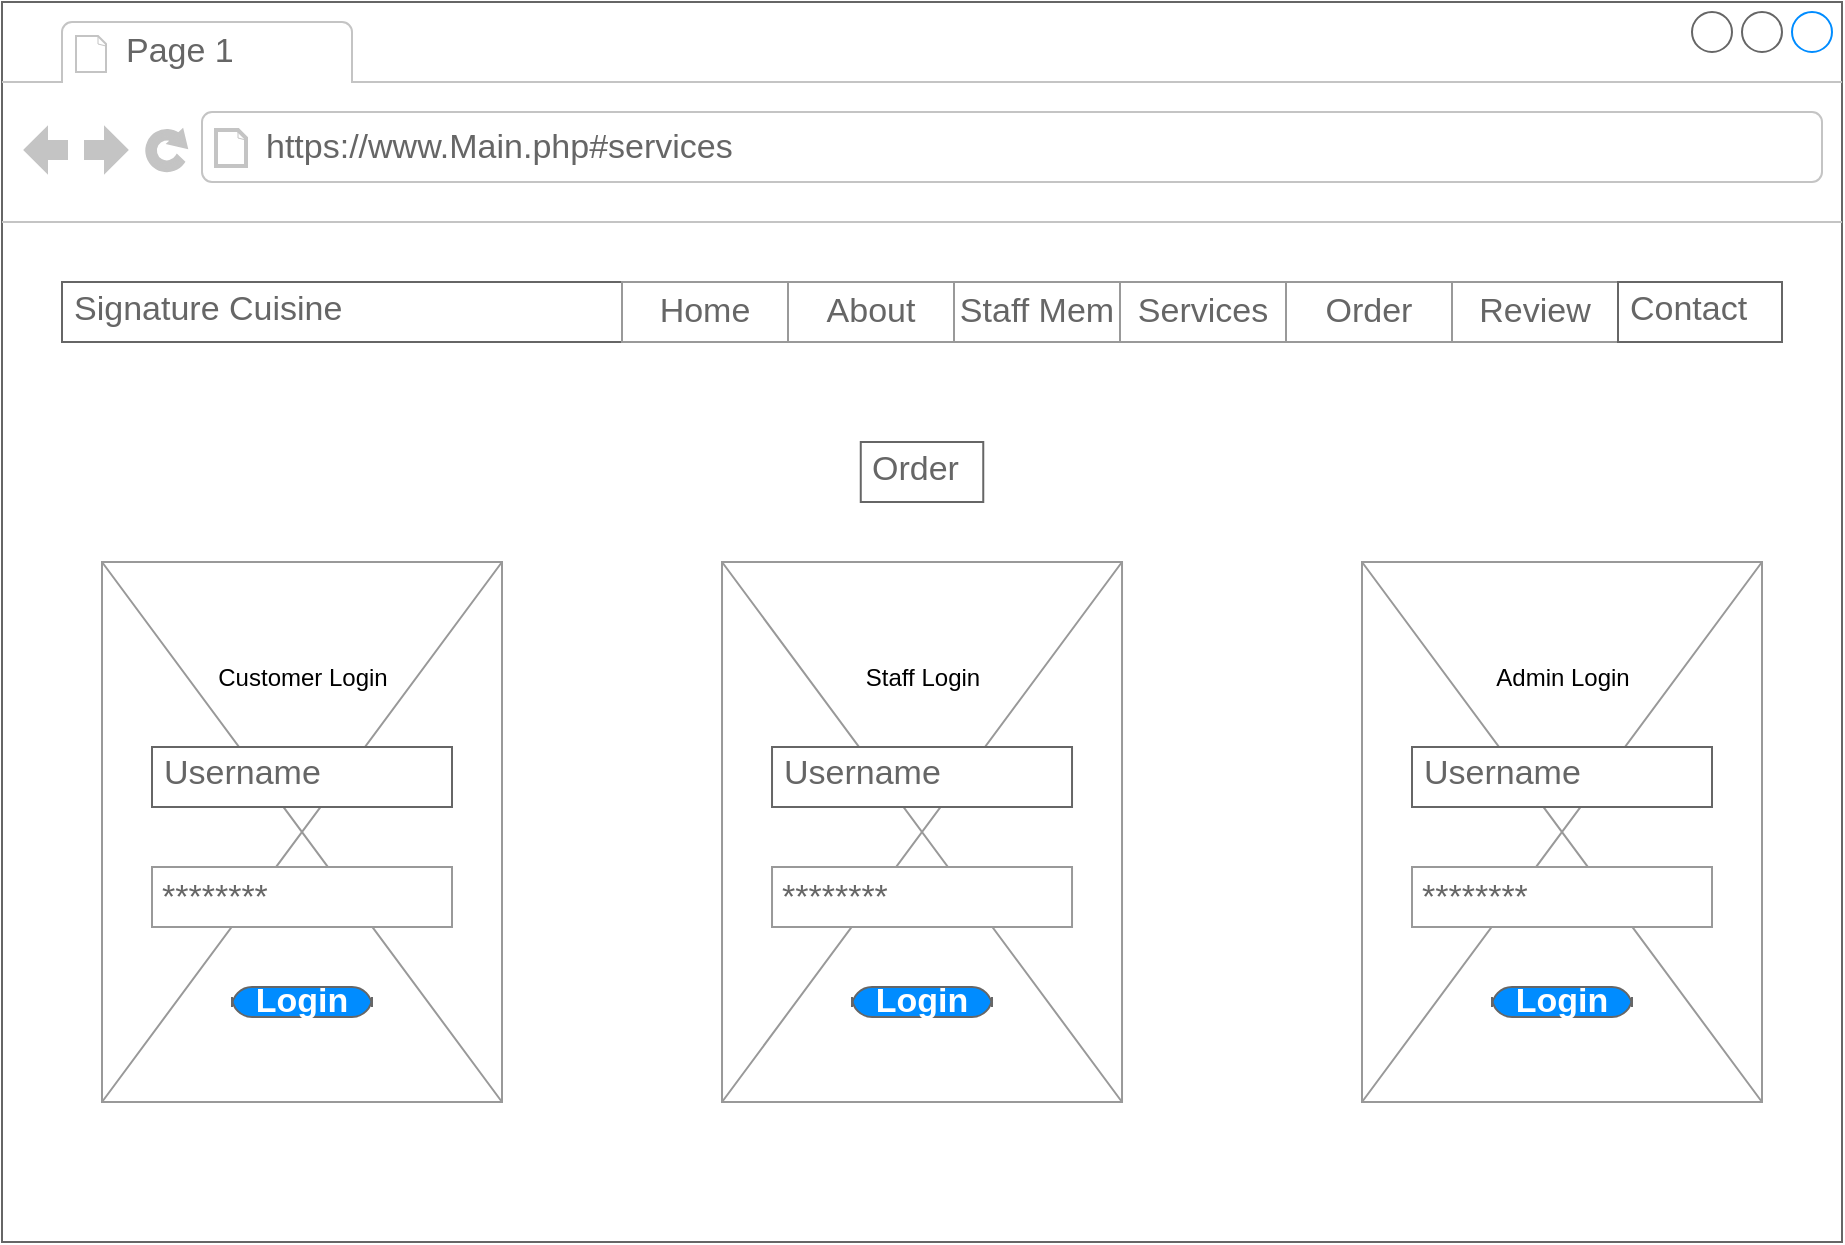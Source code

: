 <mxfile version="21.6.5" type="device">
  <diagram name="Page-1" id="GcQAFc7T_E8WWP9-CP-i">
    <mxGraphModel dx="1674" dy="836" grid="1" gridSize="10" guides="1" tooltips="1" connect="1" arrows="1" fold="1" page="1" pageScale="1" pageWidth="827" pageHeight="1169" math="0" shadow="0">
      <root>
        <mxCell id="0" />
        <mxCell id="1" parent="0" />
        <mxCell id="8R2meNSlnnWfXJwPKQnz-1" value="" style="strokeWidth=1;shadow=0;dashed=0;align=center;html=1;shape=mxgraph.mockup.containers.browserWindow;rSize=0;strokeColor=#666666;strokeColor2=#008cff;strokeColor3=#c4c4c4;mainText=,;recursiveResize=0;" vertex="1" parent="1">
          <mxGeometry x="40" y="120" width="920" height="620" as="geometry" />
        </mxCell>
        <mxCell id="8R2meNSlnnWfXJwPKQnz-2" value="Page 1" style="strokeWidth=1;shadow=0;dashed=0;align=center;html=1;shape=mxgraph.mockup.containers.anchor;fontSize=17;fontColor=#666666;align=left;whiteSpace=wrap;" vertex="1" parent="8R2meNSlnnWfXJwPKQnz-1">
          <mxGeometry x="60" y="12" width="110" height="26" as="geometry" />
        </mxCell>
        <mxCell id="8R2meNSlnnWfXJwPKQnz-3" value="https://www.Main.php#services" style="strokeWidth=1;shadow=0;dashed=0;align=center;html=1;shape=mxgraph.mockup.containers.anchor;rSize=0;fontSize=17;fontColor=#666666;align=left;" vertex="1" parent="8R2meNSlnnWfXJwPKQnz-1">
          <mxGeometry x="130" y="60" width="250" height="26" as="geometry" />
        </mxCell>
        <mxCell id="8R2meNSlnnWfXJwPKQnz-11" value="Signature Cuisine" style="strokeWidth=1;shadow=0;dashed=0;align=center;html=1;shape=mxgraph.mockup.text.textBox;fontColor=#666666;align=left;fontSize=17;spacingLeft=4;spacingTop=-3;whiteSpace=wrap;strokeColor=#666666;mainText=" vertex="1" parent="8R2meNSlnnWfXJwPKQnz-1">
          <mxGeometry x="30" y="140" width="280" height="30" as="geometry" />
        </mxCell>
        <mxCell id="8R2meNSlnnWfXJwPKQnz-13" value="Order" style="strokeWidth=1;shadow=0;dashed=0;align=center;html=1;shape=mxgraph.mockup.text.textBox;fontColor=#666666;align=left;fontSize=17;spacingLeft=4;spacingTop=-3;whiteSpace=wrap;strokeColor=#666666;mainText=" vertex="1" parent="8R2meNSlnnWfXJwPKQnz-1">
          <mxGeometry x="429.38" y="220" width="61.25" height="30" as="geometry" />
        </mxCell>
        <mxCell id="8R2meNSlnnWfXJwPKQnz-22" value="" style="group" vertex="1" connectable="0" parent="8R2meNSlnnWfXJwPKQnz-1">
          <mxGeometry x="310" y="140" width="580" height="30" as="geometry" />
        </mxCell>
        <mxCell id="8R2meNSlnnWfXJwPKQnz-4" value="" style="strokeWidth=1;shadow=0;dashed=0;align=center;html=1;shape=mxgraph.mockup.forms.rrect;rSize=0;strokeColor=#999999;" vertex="1" parent="8R2meNSlnnWfXJwPKQnz-22">
          <mxGeometry width="498" height="30" as="geometry" />
        </mxCell>
        <mxCell id="8R2meNSlnnWfXJwPKQnz-5" value="Home" style="strokeColor=inherit;fillColor=inherit;gradientColor=inherit;strokeWidth=1;shadow=0;dashed=0;align=center;html=1;shape=mxgraph.mockup.forms.rrect;rSize=0;fontSize=17;fontColor=#666666;whiteSpace=wrap;" vertex="1" parent="8R2meNSlnnWfXJwPKQnz-4">
          <mxGeometry width="83" height="30" as="geometry" />
        </mxCell>
        <mxCell id="8R2meNSlnnWfXJwPKQnz-6" value="About" style="strokeColor=inherit;fillColor=inherit;gradientColor=inherit;strokeWidth=1;shadow=0;dashed=0;align=center;html=1;shape=mxgraph.mockup.forms.rrect;rSize=0;fontSize=17;fontColor=#666666;whiteSpace=wrap;" vertex="1" parent="8R2meNSlnnWfXJwPKQnz-4">
          <mxGeometry x="83" width="83" height="30" as="geometry" />
        </mxCell>
        <mxCell id="8R2meNSlnnWfXJwPKQnz-7" value="Staff Mem" style="strokeColor=inherit;fillColor=inherit;gradientColor=inherit;strokeWidth=1;shadow=0;dashed=0;align=center;html=1;shape=mxgraph.mockup.forms.rrect;rSize=0;fontSize=17;fontColor=#666666;whiteSpace=wrap;" vertex="1" parent="8R2meNSlnnWfXJwPKQnz-4">
          <mxGeometry x="166" width="83" height="30" as="geometry" />
        </mxCell>
        <mxCell id="8R2meNSlnnWfXJwPKQnz-8" value="Services" style="strokeColor=inherit;fillColor=inherit;gradientColor=inherit;strokeWidth=1;shadow=0;dashed=0;align=center;html=1;shape=mxgraph.mockup.forms.rrect;rSize=0;fontSize=17;fontColor=#666666;whiteSpace=wrap;" vertex="1" parent="8R2meNSlnnWfXJwPKQnz-4">
          <mxGeometry x="249" width="83" height="30" as="geometry" />
        </mxCell>
        <mxCell id="8R2meNSlnnWfXJwPKQnz-9" value="Order" style="strokeColor=inherit;fillColor=inherit;gradientColor=inherit;strokeWidth=1;shadow=0;dashed=0;align=center;html=1;shape=mxgraph.mockup.forms.rrect;rSize=0;fontSize=17;fontColor=#666666;whiteSpace=wrap;" vertex="1" parent="8R2meNSlnnWfXJwPKQnz-4">
          <mxGeometry x="332" width="83" height="30" as="geometry" />
        </mxCell>
        <mxCell id="8R2meNSlnnWfXJwPKQnz-10" value="Review" style="strokeColor=inherit;fillColor=inherit;gradientColor=inherit;strokeWidth=1;shadow=0;dashed=0;align=center;html=1;shape=mxgraph.mockup.forms.rrect;rSize=0;fontSize=17;fontColor=#666666;whiteSpace=wrap;" vertex="1" parent="8R2meNSlnnWfXJwPKQnz-4">
          <mxGeometry x="415" width="83" height="30" as="geometry" />
        </mxCell>
        <mxCell id="8R2meNSlnnWfXJwPKQnz-21" value="Contact" style="strokeWidth=1;shadow=0;dashed=0;align=center;html=1;shape=mxgraph.mockup.text.textBox;fontColor=#666666;align=left;fontSize=17;spacingLeft=4;spacingTop=-3;whiteSpace=wrap;strokeColor=#666666;mainText=" vertex="1" parent="8R2meNSlnnWfXJwPKQnz-22">
          <mxGeometry x="498" width="82" height="30" as="geometry" />
        </mxCell>
        <mxCell id="8R2meNSlnnWfXJwPKQnz-37" value="" style="group" vertex="1" connectable="0" parent="8R2meNSlnnWfXJwPKQnz-1">
          <mxGeometry x="50" y="280" width="200" height="270" as="geometry" />
        </mxCell>
        <mxCell id="8R2meNSlnnWfXJwPKQnz-35" value="" style="verticalLabelPosition=bottom;shadow=0;dashed=0;align=center;html=1;verticalAlign=top;strokeWidth=1;shape=mxgraph.mockup.graphics.simpleIcon;strokeColor=#999999;" vertex="1" parent="8R2meNSlnnWfXJwPKQnz-37">
          <mxGeometry width="200" height="270" as="geometry" />
        </mxCell>
        <mxCell id="8R2meNSlnnWfXJwPKQnz-36" value="" style="group" vertex="1" connectable="0" parent="8R2meNSlnnWfXJwPKQnz-37">
          <mxGeometry x="25" y="42.5" width="150" height="185" as="geometry" />
        </mxCell>
        <mxCell id="8R2meNSlnnWfXJwPKQnz-31" value="********" style="strokeWidth=1;shadow=0;dashed=0;align=center;html=1;shape=mxgraph.mockup.forms.pwField;strokeColor=#999999;mainText=;align=left;fontColor=#666666;fontSize=17;spacingLeft=3;" vertex="1" parent="8R2meNSlnnWfXJwPKQnz-36">
          <mxGeometry y="110" width="150" height="30" as="geometry" />
        </mxCell>
        <mxCell id="8R2meNSlnnWfXJwPKQnz-32" value="Customer Login" style="text;html=1;align=center;verticalAlign=middle;resizable=0;points=[];autosize=1;strokeColor=none;fillColor=none;" vertex="1" parent="8R2meNSlnnWfXJwPKQnz-36">
          <mxGeometry x="20" width="110" height="30" as="geometry" />
        </mxCell>
        <mxCell id="8R2meNSlnnWfXJwPKQnz-30" value="Username" style="strokeWidth=1;shadow=0;dashed=0;align=center;html=1;shape=mxgraph.mockup.text.textBox;fontColor=#666666;align=left;fontSize=17;spacingLeft=4;spacingTop=-3;whiteSpace=wrap;strokeColor=#666666;mainText=" vertex="1" parent="8R2meNSlnnWfXJwPKQnz-36">
          <mxGeometry y="50" width="150" height="30" as="geometry" />
        </mxCell>
        <mxCell id="8R2meNSlnnWfXJwPKQnz-34" value="Login" style="strokeWidth=1;shadow=0;dashed=0;align=center;html=1;shape=mxgraph.mockup.buttons.button;strokeColor=#666666;fontColor=#ffffff;mainText=;buttonStyle=round;fontSize=17;fontStyle=1;fillColor=#008cff;whiteSpace=wrap;" vertex="1" parent="8R2meNSlnnWfXJwPKQnz-36">
          <mxGeometry x="40" y="170" width="70" height="15" as="geometry" />
        </mxCell>
        <mxCell id="8R2meNSlnnWfXJwPKQnz-38" value="" style="group" vertex="1" connectable="0" parent="8R2meNSlnnWfXJwPKQnz-1">
          <mxGeometry x="360.01" y="280" width="200" height="270" as="geometry" />
        </mxCell>
        <mxCell id="8R2meNSlnnWfXJwPKQnz-39" value="" style="verticalLabelPosition=bottom;shadow=0;dashed=0;align=center;html=1;verticalAlign=top;strokeWidth=1;shape=mxgraph.mockup.graphics.simpleIcon;strokeColor=#999999;" vertex="1" parent="8R2meNSlnnWfXJwPKQnz-38">
          <mxGeometry width="200" height="270" as="geometry" />
        </mxCell>
        <mxCell id="8R2meNSlnnWfXJwPKQnz-40" value="" style="group" vertex="1" connectable="0" parent="8R2meNSlnnWfXJwPKQnz-38">
          <mxGeometry x="25" y="42.5" width="150" height="185" as="geometry" />
        </mxCell>
        <mxCell id="8R2meNSlnnWfXJwPKQnz-41" value="********" style="strokeWidth=1;shadow=0;dashed=0;align=center;html=1;shape=mxgraph.mockup.forms.pwField;strokeColor=#999999;mainText=;align=left;fontColor=#666666;fontSize=17;spacingLeft=3;" vertex="1" parent="8R2meNSlnnWfXJwPKQnz-40">
          <mxGeometry y="110" width="150" height="30" as="geometry" />
        </mxCell>
        <mxCell id="8R2meNSlnnWfXJwPKQnz-42" value="Staff Login" style="text;html=1;align=center;verticalAlign=middle;resizable=0;points=[];autosize=1;strokeColor=none;fillColor=none;" vertex="1" parent="8R2meNSlnnWfXJwPKQnz-40">
          <mxGeometry x="35" width="80" height="30" as="geometry" />
        </mxCell>
        <mxCell id="8R2meNSlnnWfXJwPKQnz-43" value="Username" style="strokeWidth=1;shadow=0;dashed=0;align=center;html=1;shape=mxgraph.mockup.text.textBox;fontColor=#666666;align=left;fontSize=17;spacingLeft=4;spacingTop=-3;whiteSpace=wrap;strokeColor=#666666;mainText=" vertex="1" parent="8R2meNSlnnWfXJwPKQnz-40">
          <mxGeometry y="50" width="150" height="30" as="geometry" />
        </mxCell>
        <mxCell id="8R2meNSlnnWfXJwPKQnz-44" value="Login" style="strokeWidth=1;shadow=0;dashed=0;align=center;html=1;shape=mxgraph.mockup.buttons.button;strokeColor=#666666;fontColor=#ffffff;mainText=;buttonStyle=round;fontSize=17;fontStyle=1;fillColor=#008cff;whiteSpace=wrap;" vertex="1" parent="8R2meNSlnnWfXJwPKQnz-40">
          <mxGeometry x="40" y="170" width="70" height="15" as="geometry" />
        </mxCell>
        <mxCell id="8R2meNSlnnWfXJwPKQnz-45" value="" style="group" vertex="1" connectable="0" parent="8R2meNSlnnWfXJwPKQnz-1">
          <mxGeometry x="680" y="280" width="200" height="270" as="geometry" />
        </mxCell>
        <mxCell id="8R2meNSlnnWfXJwPKQnz-46" value="" style="verticalLabelPosition=bottom;shadow=0;dashed=0;align=center;html=1;verticalAlign=top;strokeWidth=1;shape=mxgraph.mockup.graphics.simpleIcon;strokeColor=#999999;" vertex="1" parent="8R2meNSlnnWfXJwPKQnz-45">
          <mxGeometry width="200" height="270" as="geometry" />
        </mxCell>
        <mxCell id="8R2meNSlnnWfXJwPKQnz-47" value="" style="group" vertex="1" connectable="0" parent="8R2meNSlnnWfXJwPKQnz-45">
          <mxGeometry x="25" y="42.5" width="150" height="185" as="geometry" />
        </mxCell>
        <mxCell id="8R2meNSlnnWfXJwPKQnz-48" value="********" style="strokeWidth=1;shadow=0;dashed=0;align=center;html=1;shape=mxgraph.mockup.forms.pwField;strokeColor=#999999;mainText=;align=left;fontColor=#666666;fontSize=17;spacingLeft=3;" vertex="1" parent="8R2meNSlnnWfXJwPKQnz-47">
          <mxGeometry y="110" width="150" height="30" as="geometry" />
        </mxCell>
        <mxCell id="8R2meNSlnnWfXJwPKQnz-49" value="Admin Login" style="text;html=1;align=center;verticalAlign=middle;resizable=0;points=[];autosize=1;strokeColor=none;fillColor=none;" vertex="1" parent="8R2meNSlnnWfXJwPKQnz-47">
          <mxGeometry x="30" width="90" height="30" as="geometry" />
        </mxCell>
        <mxCell id="8R2meNSlnnWfXJwPKQnz-50" value="Username" style="strokeWidth=1;shadow=0;dashed=0;align=center;html=1;shape=mxgraph.mockup.text.textBox;fontColor=#666666;align=left;fontSize=17;spacingLeft=4;spacingTop=-3;whiteSpace=wrap;strokeColor=#666666;mainText=" vertex="1" parent="8R2meNSlnnWfXJwPKQnz-47">
          <mxGeometry y="50" width="150" height="30" as="geometry" />
        </mxCell>
        <mxCell id="8R2meNSlnnWfXJwPKQnz-51" value="Login" style="strokeWidth=1;shadow=0;dashed=0;align=center;html=1;shape=mxgraph.mockup.buttons.button;strokeColor=#666666;fontColor=#ffffff;mainText=;buttonStyle=round;fontSize=17;fontStyle=1;fillColor=#008cff;whiteSpace=wrap;" vertex="1" parent="8R2meNSlnnWfXJwPKQnz-47">
          <mxGeometry x="40" y="170" width="70" height="15" as="geometry" />
        </mxCell>
      </root>
    </mxGraphModel>
  </diagram>
</mxfile>
